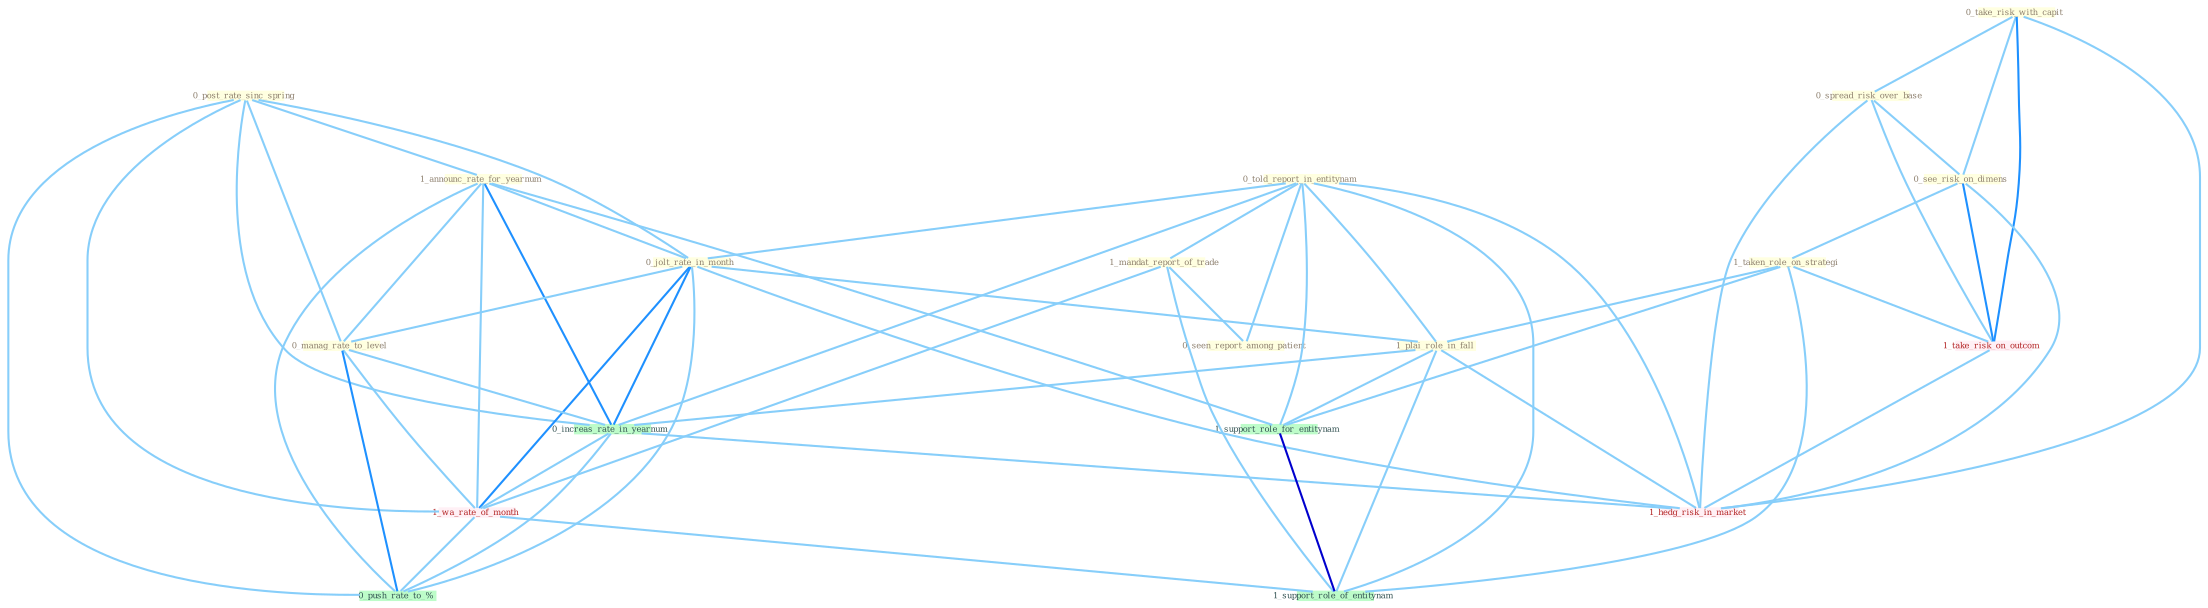 Graph G{ 
    node
    [shape=polygon,style=filled,width=.5,height=.06,color="#BDFCC9",fixedsize=true,fontsize=4,
    fontcolor="#2f4f4f"];
    {node
    [color="#ffffe0", fontcolor="#8b7d6b"] "0_post_rate_sinc_spring " "0_told_report_in_entitynam " "1_announc_rate_for_yearnum " "0_take_risk_with_capit " "1_mandat_report_of_trade " "0_spread_risk_over_base " "0_see_risk_on_dimens " "1_taken_role_on_strategi " "0_jolt_rate_in_month " "0_manag_rate_to_level " "0_seen_report_among_patient " "1_plai_role_in_fall "}
{node [color="#fff0f5", fontcolor="#b22222"] "1_wa_rate_of_month " "1_take_risk_on_outcom " "1_hedg_risk_in_market "}
edge [color="#B0E2FF"];

	"0_post_rate_sinc_spring " -- "1_announc_rate_for_yearnum " [w="1", color="#87cefa" ];
	"0_post_rate_sinc_spring " -- "0_jolt_rate_in_month " [w="1", color="#87cefa" ];
	"0_post_rate_sinc_spring " -- "0_manag_rate_to_level " [w="1", color="#87cefa" ];
	"0_post_rate_sinc_spring " -- "0_increas_rate_in_yearnum " [w="1", color="#87cefa" ];
	"0_post_rate_sinc_spring " -- "1_wa_rate_of_month " [w="1", color="#87cefa" ];
	"0_post_rate_sinc_spring " -- "0_push_rate_to_% " [w="1", color="#87cefa" ];
	"0_told_report_in_entitynam " -- "1_mandat_report_of_trade " [w="1", color="#87cefa" ];
	"0_told_report_in_entitynam " -- "0_jolt_rate_in_month " [w="1", color="#87cefa" ];
	"0_told_report_in_entitynam " -- "0_seen_report_among_patient " [w="1", color="#87cefa" ];
	"0_told_report_in_entitynam " -- "1_plai_role_in_fall " [w="1", color="#87cefa" ];
	"0_told_report_in_entitynam " -- "0_increas_rate_in_yearnum " [w="1", color="#87cefa" ];
	"0_told_report_in_entitynam " -- "1_support_role_for_entitynam " [w="1", color="#87cefa" ];
	"0_told_report_in_entitynam " -- "1_support_role_of_entitynam " [w="1", color="#87cefa" ];
	"0_told_report_in_entitynam " -- "1_hedg_risk_in_market " [w="1", color="#87cefa" ];
	"1_announc_rate_for_yearnum " -- "0_jolt_rate_in_month " [w="1", color="#87cefa" ];
	"1_announc_rate_for_yearnum " -- "0_manag_rate_to_level " [w="1", color="#87cefa" ];
	"1_announc_rate_for_yearnum " -- "0_increas_rate_in_yearnum " [w="2", color="#1e90ff" , len=0.8];
	"1_announc_rate_for_yearnum " -- "1_wa_rate_of_month " [w="1", color="#87cefa" ];
	"1_announc_rate_for_yearnum " -- "1_support_role_for_entitynam " [w="1", color="#87cefa" ];
	"1_announc_rate_for_yearnum " -- "0_push_rate_to_% " [w="1", color="#87cefa" ];
	"0_take_risk_with_capit " -- "0_spread_risk_over_base " [w="1", color="#87cefa" ];
	"0_take_risk_with_capit " -- "0_see_risk_on_dimens " [w="1", color="#87cefa" ];
	"0_take_risk_with_capit " -- "1_take_risk_on_outcom " [w="2", color="#1e90ff" , len=0.8];
	"0_take_risk_with_capit " -- "1_hedg_risk_in_market " [w="1", color="#87cefa" ];
	"1_mandat_report_of_trade " -- "0_seen_report_among_patient " [w="1", color="#87cefa" ];
	"1_mandat_report_of_trade " -- "1_wa_rate_of_month " [w="1", color="#87cefa" ];
	"1_mandat_report_of_trade " -- "1_support_role_of_entitynam " [w="1", color="#87cefa" ];
	"0_spread_risk_over_base " -- "0_see_risk_on_dimens " [w="1", color="#87cefa" ];
	"0_spread_risk_over_base " -- "1_take_risk_on_outcom " [w="1", color="#87cefa" ];
	"0_spread_risk_over_base " -- "1_hedg_risk_in_market " [w="1", color="#87cefa" ];
	"0_see_risk_on_dimens " -- "1_taken_role_on_strategi " [w="1", color="#87cefa" ];
	"0_see_risk_on_dimens " -- "1_take_risk_on_outcom " [w="2", color="#1e90ff" , len=0.8];
	"0_see_risk_on_dimens " -- "1_hedg_risk_in_market " [w="1", color="#87cefa" ];
	"1_taken_role_on_strategi " -- "1_plai_role_in_fall " [w="1", color="#87cefa" ];
	"1_taken_role_on_strategi " -- "1_support_role_for_entitynam " [w="1", color="#87cefa" ];
	"1_taken_role_on_strategi " -- "1_take_risk_on_outcom " [w="1", color="#87cefa" ];
	"1_taken_role_on_strategi " -- "1_support_role_of_entitynam " [w="1", color="#87cefa" ];
	"0_jolt_rate_in_month " -- "0_manag_rate_to_level " [w="1", color="#87cefa" ];
	"0_jolt_rate_in_month " -- "1_plai_role_in_fall " [w="1", color="#87cefa" ];
	"0_jolt_rate_in_month " -- "0_increas_rate_in_yearnum " [w="2", color="#1e90ff" , len=0.8];
	"0_jolt_rate_in_month " -- "1_wa_rate_of_month " [w="2", color="#1e90ff" , len=0.8];
	"0_jolt_rate_in_month " -- "0_push_rate_to_% " [w="1", color="#87cefa" ];
	"0_jolt_rate_in_month " -- "1_hedg_risk_in_market " [w="1", color="#87cefa" ];
	"0_manag_rate_to_level " -- "0_increas_rate_in_yearnum " [w="1", color="#87cefa" ];
	"0_manag_rate_to_level " -- "1_wa_rate_of_month " [w="1", color="#87cefa" ];
	"0_manag_rate_to_level " -- "0_push_rate_to_% " [w="2", color="#1e90ff" , len=0.8];
	"1_plai_role_in_fall " -- "0_increas_rate_in_yearnum " [w="1", color="#87cefa" ];
	"1_plai_role_in_fall " -- "1_support_role_for_entitynam " [w="1", color="#87cefa" ];
	"1_plai_role_in_fall " -- "1_support_role_of_entitynam " [w="1", color="#87cefa" ];
	"1_plai_role_in_fall " -- "1_hedg_risk_in_market " [w="1", color="#87cefa" ];
	"0_increas_rate_in_yearnum " -- "1_wa_rate_of_month " [w="1", color="#87cefa" ];
	"0_increas_rate_in_yearnum " -- "0_push_rate_to_% " [w="1", color="#87cefa" ];
	"0_increas_rate_in_yearnum " -- "1_hedg_risk_in_market " [w="1", color="#87cefa" ];
	"1_wa_rate_of_month " -- "0_push_rate_to_% " [w="1", color="#87cefa" ];
	"1_wa_rate_of_month " -- "1_support_role_of_entitynam " [w="1", color="#87cefa" ];
	"1_support_role_for_entitynam " -- "1_support_role_of_entitynam " [w="3", color="#0000cd" , len=0.6];
	"1_take_risk_on_outcom " -- "1_hedg_risk_in_market " [w="1", color="#87cefa" ];
}